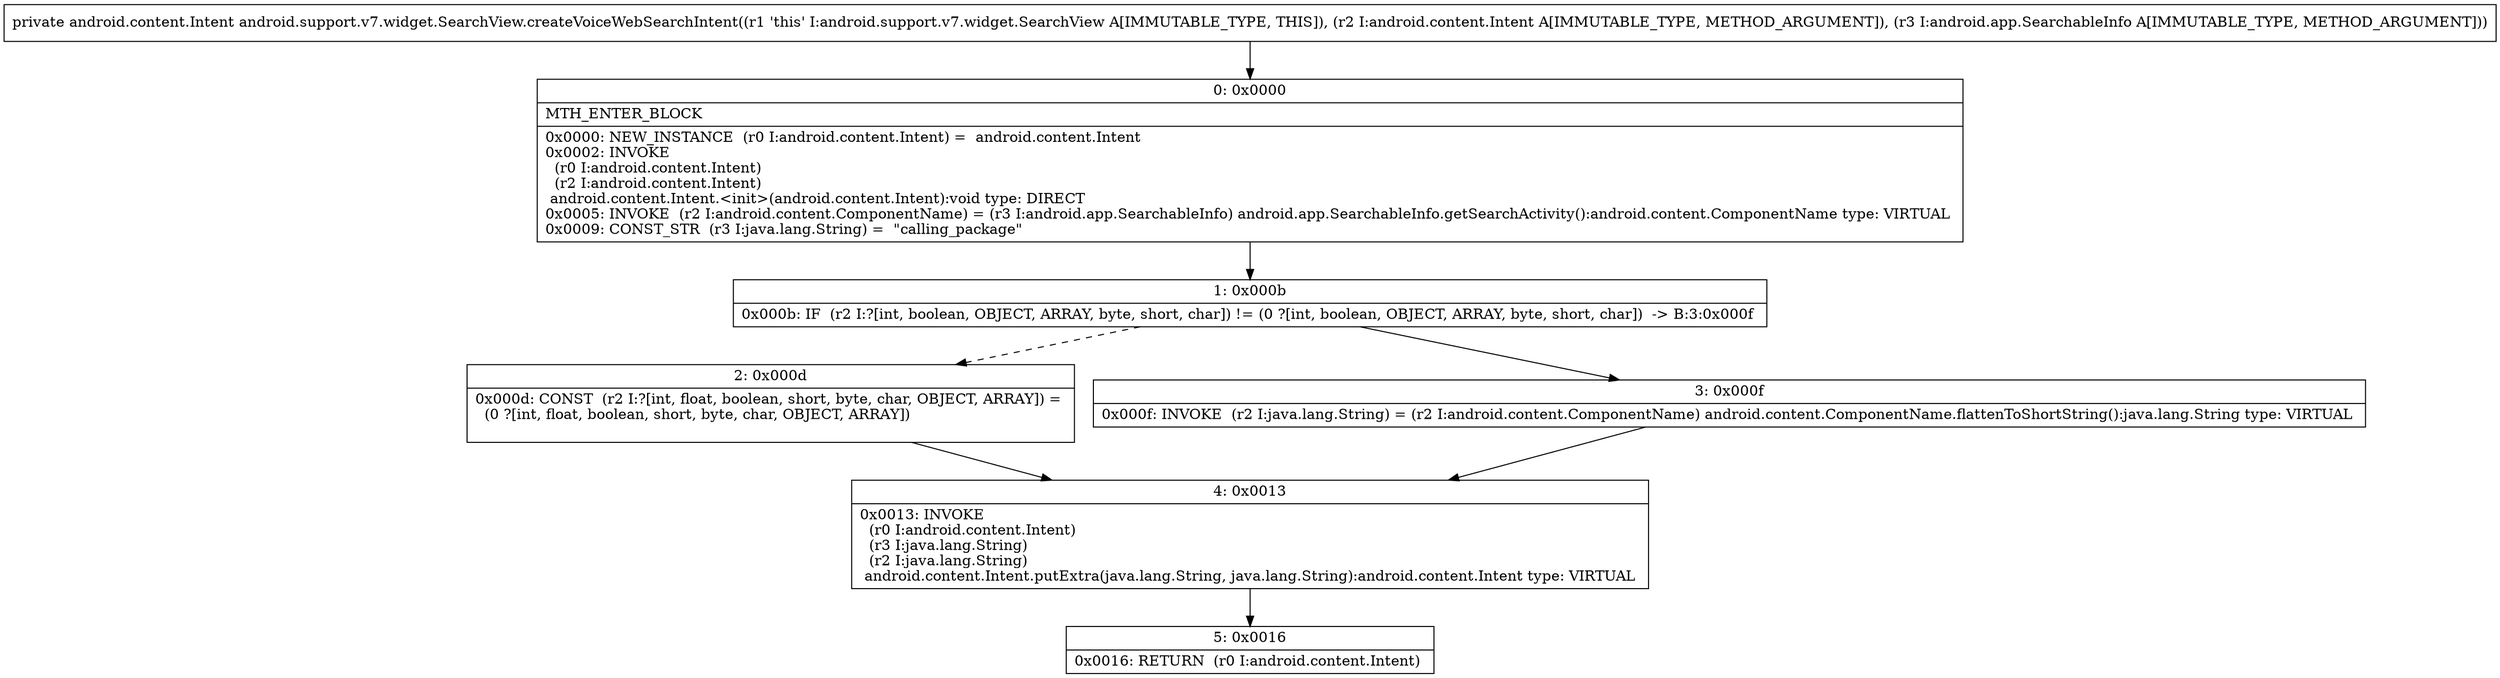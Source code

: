 digraph "CFG forandroid.support.v7.widget.SearchView.createVoiceWebSearchIntent(Landroid\/content\/Intent;Landroid\/app\/SearchableInfo;)Landroid\/content\/Intent;" {
Node_0 [shape=record,label="{0\:\ 0x0000|MTH_ENTER_BLOCK\l|0x0000: NEW_INSTANCE  (r0 I:android.content.Intent) =  android.content.Intent \l0x0002: INVOKE  \l  (r0 I:android.content.Intent)\l  (r2 I:android.content.Intent)\l android.content.Intent.\<init\>(android.content.Intent):void type: DIRECT \l0x0005: INVOKE  (r2 I:android.content.ComponentName) = (r3 I:android.app.SearchableInfo) android.app.SearchableInfo.getSearchActivity():android.content.ComponentName type: VIRTUAL \l0x0009: CONST_STR  (r3 I:java.lang.String) =  \"calling_package\" \l}"];
Node_1 [shape=record,label="{1\:\ 0x000b|0x000b: IF  (r2 I:?[int, boolean, OBJECT, ARRAY, byte, short, char]) != (0 ?[int, boolean, OBJECT, ARRAY, byte, short, char])  \-\> B:3:0x000f \l}"];
Node_2 [shape=record,label="{2\:\ 0x000d|0x000d: CONST  (r2 I:?[int, float, boolean, short, byte, char, OBJECT, ARRAY]) = \l  (0 ?[int, float, boolean, short, byte, char, OBJECT, ARRAY])\l \l}"];
Node_3 [shape=record,label="{3\:\ 0x000f|0x000f: INVOKE  (r2 I:java.lang.String) = (r2 I:android.content.ComponentName) android.content.ComponentName.flattenToShortString():java.lang.String type: VIRTUAL \l}"];
Node_4 [shape=record,label="{4\:\ 0x0013|0x0013: INVOKE  \l  (r0 I:android.content.Intent)\l  (r3 I:java.lang.String)\l  (r2 I:java.lang.String)\l android.content.Intent.putExtra(java.lang.String, java.lang.String):android.content.Intent type: VIRTUAL \l}"];
Node_5 [shape=record,label="{5\:\ 0x0016|0x0016: RETURN  (r0 I:android.content.Intent) \l}"];
MethodNode[shape=record,label="{private android.content.Intent android.support.v7.widget.SearchView.createVoiceWebSearchIntent((r1 'this' I:android.support.v7.widget.SearchView A[IMMUTABLE_TYPE, THIS]), (r2 I:android.content.Intent A[IMMUTABLE_TYPE, METHOD_ARGUMENT]), (r3 I:android.app.SearchableInfo A[IMMUTABLE_TYPE, METHOD_ARGUMENT])) }"];
MethodNode -> Node_0;
Node_0 -> Node_1;
Node_1 -> Node_2[style=dashed];
Node_1 -> Node_3;
Node_2 -> Node_4;
Node_3 -> Node_4;
Node_4 -> Node_5;
}

